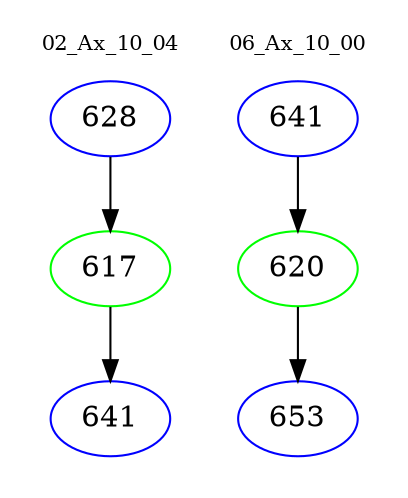 digraph{
subgraph cluster_0 {
color = white
label = "02_Ax_10_04";
fontsize=10;
T0_628 [label="628", color="blue"]
T0_628 -> T0_617 [color="black"]
T0_617 [label="617", color="green"]
T0_617 -> T0_641 [color="black"]
T0_641 [label="641", color="blue"]
}
subgraph cluster_1 {
color = white
label = "06_Ax_10_00";
fontsize=10;
T1_641 [label="641", color="blue"]
T1_641 -> T1_620 [color="black"]
T1_620 [label="620", color="green"]
T1_620 -> T1_653 [color="black"]
T1_653 [label="653", color="blue"]
}
}
